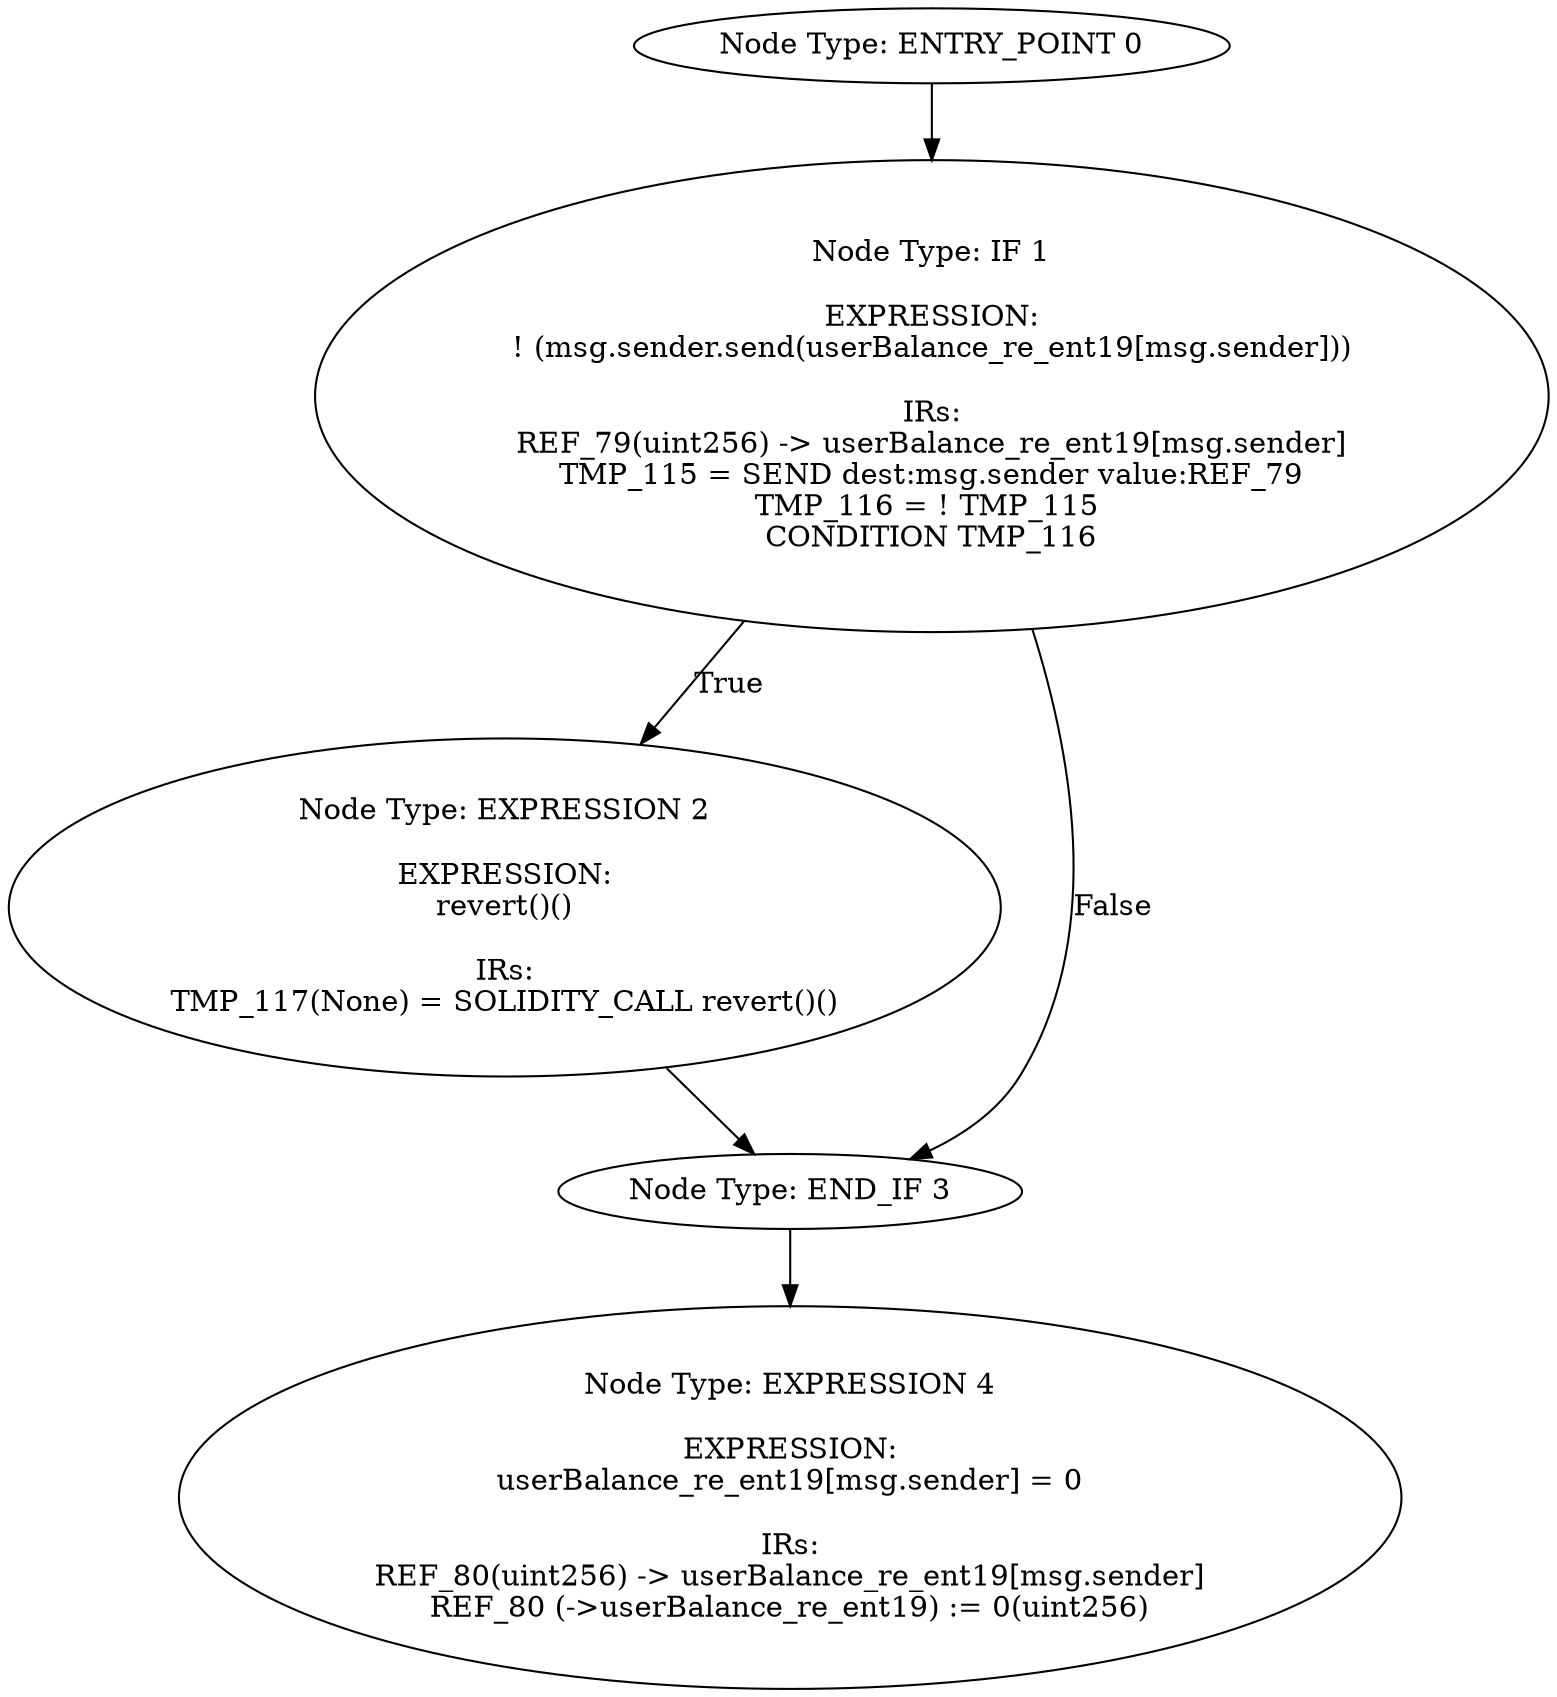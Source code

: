 digraph{
0[label="Node Type: ENTRY_POINT 0
"];
0->1;
1[label="Node Type: IF 1

EXPRESSION:
! (msg.sender.send(userBalance_re_ent19[msg.sender]))

IRs:
REF_79(uint256) -> userBalance_re_ent19[msg.sender]
TMP_115 = SEND dest:msg.sender value:REF_79
TMP_116 = ! TMP_115 
CONDITION TMP_116"];
1->2[label="True"];
1->3[label="False"];
2[label="Node Type: EXPRESSION 2

EXPRESSION:
revert()()

IRs:
TMP_117(None) = SOLIDITY_CALL revert()()"];
2->3;
3[label="Node Type: END_IF 3
"];
3->4;
4[label="Node Type: EXPRESSION 4

EXPRESSION:
userBalance_re_ent19[msg.sender] = 0

IRs:
REF_80(uint256) -> userBalance_re_ent19[msg.sender]
REF_80 (->userBalance_re_ent19) := 0(uint256)"];
}
